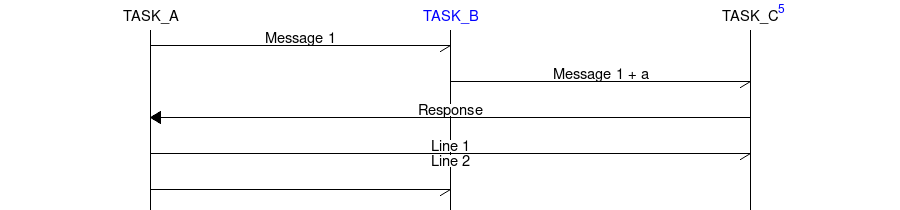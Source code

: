 # testinput4.msc : Sample msc input file

# Example fictional MSC
msc {
  hscale="1.5";
  
  a [label="TASK_A"],
  "b" [label = "TASK_B", URL="www.dilbert.com"],
  c [label = "TASK_C", ID="5", IDURL="www.slashdot.org"] ;

  a->b [ label = "Message 1" ] ;
  b->c [ label = "Message 1 + a" ] ;
  a<=c [ label = "Response" ] ;
  a->c [ label = "Line 1\nLine 2" ] ;
  a->b ;
}

